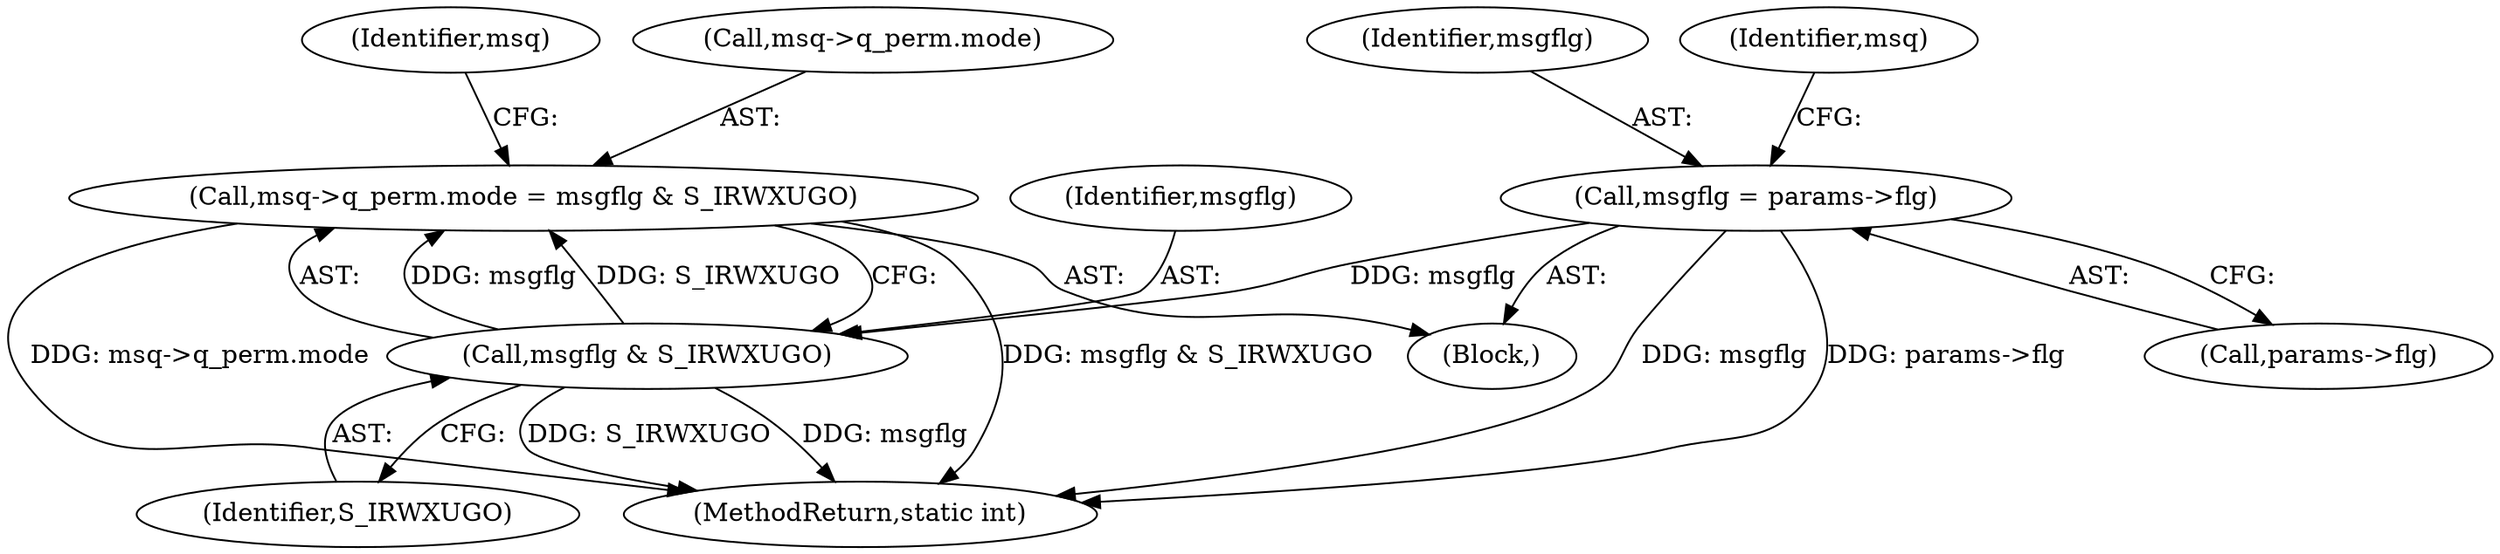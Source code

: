 digraph "0_linux_b9a532277938798b53178d5a66af6e2915cb27cf@pointer" {
"1000132" [label="(Call,msq->q_perm.mode = msgflg & S_IRWXUGO)"];
"1000138" [label="(Call,msgflg & S_IRWXUGO)"];
"1000115" [label="(Call,msgflg = params->flg)"];
"1000116" [label="(Identifier,msgflg)"];
"1000115" [label="(Call,msgflg = params->flg)"];
"1000144" [label="(Identifier,msq)"];
"1000121" [label="(Identifier,msq)"];
"1000139" [label="(Identifier,msgflg)"];
"1000117" [label="(Call,params->flg)"];
"1000256" [label="(MethodReturn,static int)"];
"1000133" [label="(Call,msq->q_perm.mode)"];
"1000138" [label="(Call,msgflg & S_IRWXUGO)"];
"1000104" [label="(Block,)"];
"1000132" [label="(Call,msq->q_perm.mode = msgflg & S_IRWXUGO)"];
"1000140" [label="(Identifier,S_IRWXUGO)"];
"1000132" -> "1000104"  [label="AST: "];
"1000132" -> "1000138"  [label="CFG: "];
"1000133" -> "1000132"  [label="AST: "];
"1000138" -> "1000132"  [label="AST: "];
"1000144" -> "1000132"  [label="CFG: "];
"1000132" -> "1000256"  [label="DDG: msq->q_perm.mode"];
"1000132" -> "1000256"  [label="DDG: msgflg & S_IRWXUGO"];
"1000138" -> "1000132"  [label="DDG: msgflg"];
"1000138" -> "1000132"  [label="DDG: S_IRWXUGO"];
"1000138" -> "1000140"  [label="CFG: "];
"1000139" -> "1000138"  [label="AST: "];
"1000140" -> "1000138"  [label="AST: "];
"1000138" -> "1000256"  [label="DDG: S_IRWXUGO"];
"1000138" -> "1000256"  [label="DDG: msgflg"];
"1000115" -> "1000138"  [label="DDG: msgflg"];
"1000115" -> "1000104"  [label="AST: "];
"1000115" -> "1000117"  [label="CFG: "];
"1000116" -> "1000115"  [label="AST: "];
"1000117" -> "1000115"  [label="AST: "];
"1000121" -> "1000115"  [label="CFG: "];
"1000115" -> "1000256"  [label="DDG: params->flg"];
"1000115" -> "1000256"  [label="DDG: msgflg"];
}
